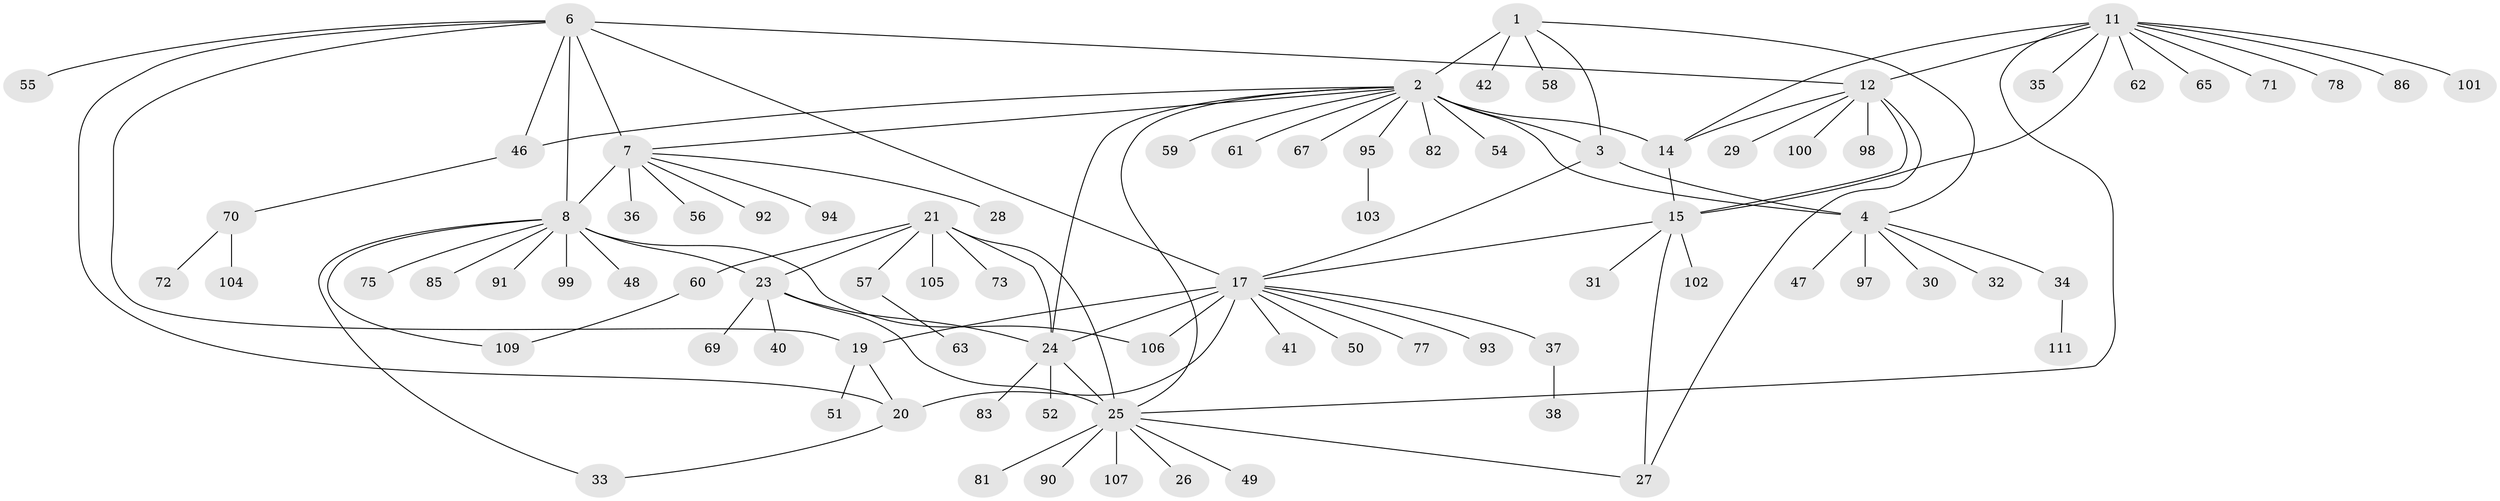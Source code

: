 // original degree distribution, {7: 0.05405405405405406, 11: 0.009009009009009009, 6: 0.04504504504504504, 10: 0.02702702702702703, 8: 0.04504504504504504, 12: 0.009009009009009009, 5: 0.02702702702702703, 13: 0.009009009009009009, 2: 0.16216216216216217, 3: 0.02702702702702703, 1: 0.5765765765765766, 4: 0.009009009009009009}
// Generated by graph-tools (version 1.1) at 2025/11/02/27/25 16:11:29]
// undirected, 85 vertices, 110 edges
graph export_dot {
graph [start="1"]
  node [color=gray90,style=filled];
  1 [super="+44"];
  2 [super="+5"];
  3 [super="+79"];
  4 [super="+89"];
  6 [super="+16"];
  7 [super="+10"];
  8 [super="+9"];
  11 [super="+43"];
  12 [super="+13"];
  14;
  15 [super="+45"];
  17 [super="+18"];
  19;
  20 [super="+88"];
  21 [super="+22"];
  23 [super="+84"];
  24 [super="+39"];
  25 [super="+74"];
  26 [super="+53"];
  27 [super="+80"];
  28;
  29;
  30;
  31;
  32;
  33;
  34;
  35;
  36;
  37;
  38;
  40 [super="+68"];
  41;
  42;
  46;
  47;
  48;
  49;
  50;
  51 [super="+64"];
  52;
  54;
  55;
  56;
  57;
  58 [super="+96"];
  59;
  60 [super="+66"];
  61;
  62;
  63;
  65 [super="+87"];
  67;
  69;
  70 [super="+76"];
  71;
  72;
  73;
  75;
  77;
  78 [super="+108"];
  81;
  82;
  83;
  85;
  86 [super="+110"];
  90;
  91;
  92;
  93;
  94;
  95;
  97;
  98;
  99;
  100;
  101;
  102;
  103;
  104;
  105;
  106;
  107;
  109;
  111;
  1 -- 2 [weight=2];
  1 -- 3;
  1 -- 4;
  1 -- 42;
  1 -- 58;
  2 -- 3 [weight=2];
  2 -- 4 [weight=2];
  2 -- 25;
  2 -- 46;
  2 -- 59;
  2 -- 82;
  2 -- 95;
  2 -- 67;
  2 -- 14;
  2 -- 54;
  2 -- 61;
  2 -- 24;
  2 -- 7;
  3 -- 4;
  3 -- 17;
  4 -- 30;
  4 -- 32;
  4 -- 34;
  4 -- 47;
  4 -- 97;
  6 -- 7 [weight=2];
  6 -- 8 [weight=2];
  6 -- 12;
  6 -- 46;
  6 -- 17 [weight=2];
  6 -- 19;
  6 -- 20;
  6 -- 55;
  7 -- 8 [weight=4];
  7 -- 56;
  7 -- 94;
  7 -- 36;
  7 -- 28;
  7 -- 92;
  8 -- 23;
  8 -- 33;
  8 -- 48;
  8 -- 91;
  8 -- 106;
  8 -- 109;
  8 -- 99;
  8 -- 85;
  8 -- 75;
  11 -- 12 [weight=2];
  11 -- 14;
  11 -- 15;
  11 -- 25;
  11 -- 35;
  11 -- 62;
  11 -- 65;
  11 -- 71;
  11 -- 78;
  11 -- 86;
  11 -- 101;
  12 -- 14 [weight=2];
  12 -- 15 [weight=2];
  12 -- 27;
  12 -- 98;
  12 -- 100;
  12 -- 29;
  14 -- 15;
  15 -- 17;
  15 -- 31;
  15 -- 27;
  15 -- 102;
  17 -- 19 [weight=2];
  17 -- 20 [weight=2];
  17 -- 41;
  17 -- 50;
  17 -- 77;
  17 -- 106;
  17 -- 37;
  17 -- 24;
  17 -- 93;
  19 -- 20;
  19 -- 51;
  20 -- 33;
  21 -- 23 [weight=2];
  21 -- 24 [weight=2];
  21 -- 25 [weight=2];
  21 -- 105;
  21 -- 73;
  21 -- 60;
  21 -- 57;
  23 -- 24;
  23 -- 25;
  23 -- 40;
  23 -- 69;
  24 -- 25;
  24 -- 52;
  24 -- 83;
  25 -- 26;
  25 -- 27;
  25 -- 49;
  25 -- 81;
  25 -- 90;
  25 -- 107;
  34 -- 111;
  37 -- 38;
  46 -- 70;
  57 -- 63;
  60 -- 109;
  70 -- 72;
  70 -- 104;
  95 -- 103;
}

